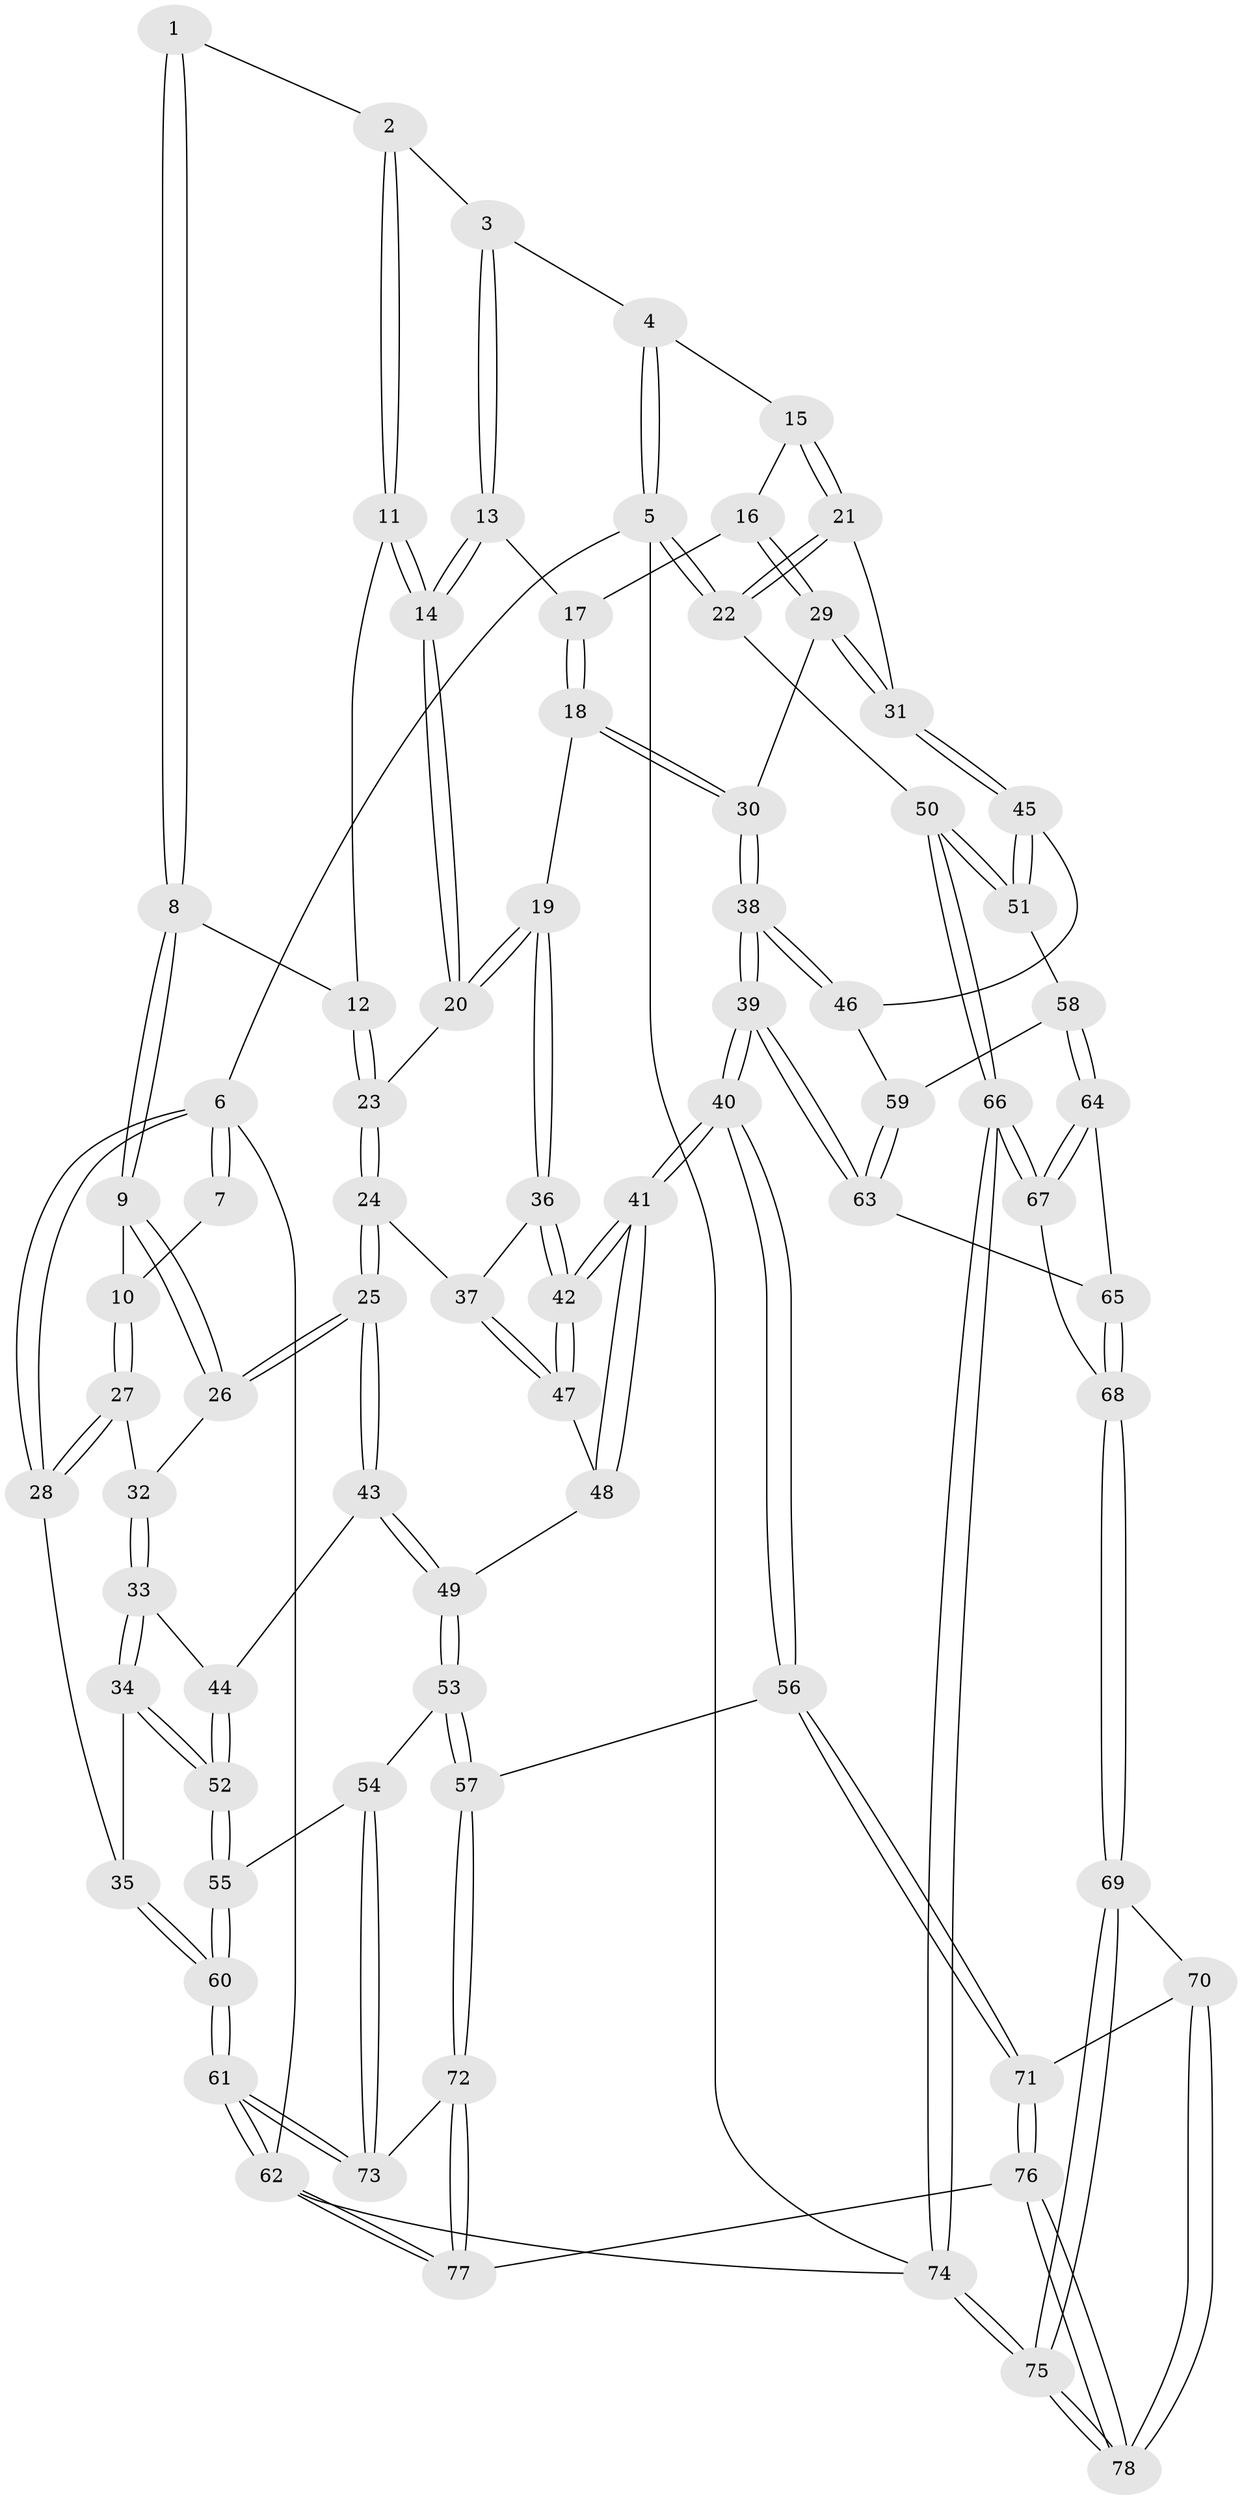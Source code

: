 // coarse degree distribution, {3: 0.2037037037037037, 4: 0.2962962962962963, 6: 0.14814814814814814, 5: 0.35185185185185186}
// Generated by graph-tools (version 1.1) at 2025/24/03/03/25 07:24:40]
// undirected, 78 vertices, 192 edges
graph export_dot {
graph [start="1"]
  node [color=gray90,style=filled];
  1 [pos="+0.30232547090464335+0"];
  2 [pos="+0.4811394045285734+0"];
  3 [pos="+0.5412766283253967+0"];
  4 [pos="+0.8488415163469931+0"];
  5 [pos="+1+0"];
  6 [pos="+0+0"];
  7 [pos="+0.16487855770464888+0"];
  8 [pos="+0.25075217294732155+0.13434346036350733"];
  9 [pos="+0.21171362297952423+0.14933724978630575"];
  10 [pos="+0.17968731500091664+0.13829992290408585"];
  11 [pos="+0.3719901114254171+0.1273405873728799"];
  12 [pos="+0.36675692117218833+0.13249113836969253"];
  13 [pos="+0.56413669650321+0"];
  14 [pos="+0.5267373072273237+0.2013245330710687"];
  15 [pos="+0.8533806549022566+0.1134033296753257"];
  16 [pos="+0.8136712028313325+0.1364527963494216"];
  17 [pos="+0.6872815431163032+0.11830249337507823"];
  18 [pos="+0.6030340719249488+0.3022973324623611"];
  19 [pos="+0.5925793656287869+0.3020502535035474"];
  20 [pos="+0.5635747822499908+0.2838227388460019"];
  21 [pos="+1+0.2500486466086032"];
  22 [pos="+1+0.24330567755311186"];
  23 [pos="+0.36436732788383663+0.2952067729174733"];
  24 [pos="+0.3022369639763592+0.3543444680940365"];
  25 [pos="+0.28531160519861903+0.3624569361820706"];
  26 [pos="+0.2595778701213432+0.3413807096531347"];
  27 [pos="+0.10785469436272527+0.1564288196886698"];
  28 [pos="+0+0.0038220371969005244"];
  29 [pos="+0.7749078038198586+0.326668060298315"];
  30 [pos="+0.6790127302090118+0.3458857912329237"];
  31 [pos="+0.8952568208529025+0.3700057363242656"];
  32 [pos="+0.11801013782771727+0.3127871601837669"];
  33 [pos="+0.010664919935543435+0.3660415508941448"];
  34 [pos="+0+0.384426856827085"];
  35 [pos="+0+0.3748077934611077"];
  36 [pos="+0.5105466117578916+0.4252201732423138"];
  37 [pos="+0.4572398627575408+0.42524410858065803"];
  38 [pos="+0.6868569175613248+0.5600229086960418"];
  39 [pos="+0.5997409768588373+0.6811331466518726"];
  40 [pos="+0.5619663569985237+0.7074031436508104"];
  41 [pos="+0.5552161723225868+0.6937588810873278"];
  42 [pos="+0.5352547240595567+0.6229455318235797"];
  43 [pos="+0.2731914371007819+0.4247376376118444"];
  44 [pos="+0.17423072736732784+0.47658415477265714"];
  45 [pos="+0.8768855276994901+0.5116124308838867"];
  46 [pos="+0.8226740251619117+0.5358824474612522"];
  47 [pos="+0.4179279624026447+0.48270083636894895"];
  48 [pos="+0.3078681358757292+0.48089217604159185"];
  49 [pos="+0.29964820840224554+0.4770948886562561"];
  50 [pos="+1+0.7078999505707524"];
  51 [pos="+0.9511034630389655+0.5796720690860321"];
  52 [pos="+0.11418237562437962+0.5679492548790852"];
  53 [pos="+0.2664374122866222+0.664885098669882"];
  54 [pos="+0.17537639424487797+0.7067180909212767"];
  55 [pos="+0.12561620479171604+0.6978810117439119"];
  56 [pos="+0.5595805135192092+0.7128643593543424"];
  57 [pos="+0.5554950903001054+0.7150880082506101"];
  58 [pos="+0.8676396369745061+0.6530246075909264"];
  59 [pos="+0.835437928652791+0.6348116897111776"];
  60 [pos="+0+0.909638801459002"];
  61 [pos="+0+1"];
  62 [pos="+0+1"];
  63 [pos="+0.7427689262502509+0.6933502685591567"];
  64 [pos="+0.8620871082490903+0.691735115823727"];
  65 [pos="+0.7859865119197046+0.7063977942259794"];
  66 [pos="+1+0.7524607596248823"];
  67 [pos="+0.9879459149424246+0.7938044508601373"];
  68 [pos="+0.8934813959459621+0.8364822242625203"];
  69 [pos="+0.8472768247915343+0.8753353199267762"];
  70 [pos="+0.7174670465665425+0.900705424340372"];
  71 [pos="+0.6877409581847596+0.874453159413492"];
  72 [pos="+0.35255386993104465+0.9856342108636169"];
  73 [pos="+0.237896377022529+0.8195076925629546"];
  74 [pos="+1+1"];
  75 [pos="+1+1"];
  76 [pos="+0.377060379110657+1"];
  77 [pos="+0.314504332006353+1"];
  78 [pos="+0.7301950752571676+1"];
  1 -- 2;
  1 -- 8;
  1 -- 8;
  2 -- 3;
  2 -- 11;
  2 -- 11;
  3 -- 4;
  3 -- 13;
  3 -- 13;
  4 -- 5;
  4 -- 5;
  4 -- 15;
  5 -- 6;
  5 -- 22;
  5 -- 22;
  5 -- 74;
  6 -- 7;
  6 -- 7;
  6 -- 28;
  6 -- 28;
  6 -- 62;
  7 -- 10;
  8 -- 9;
  8 -- 9;
  8 -- 12;
  9 -- 10;
  9 -- 26;
  9 -- 26;
  10 -- 27;
  10 -- 27;
  11 -- 12;
  11 -- 14;
  11 -- 14;
  12 -- 23;
  12 -- 23;
  13 -- 14;
  13 -- 14;
  13 -- 17;
  14 -- 20;
  14 -- 20;
  15 -- 16;
  15 -- 21;
  15 -- 21;
  16 -- 17;
  16 -- 29;
  16 -- 29;
  17 -- 18;
  17 -- 18;
  18 -- 19;
  18 -- 30;
  18 -- 30;
  19 -- 20;
  19 -- 20;
  19 -- 36;
  19 -- 36;
  20 -- 23;
  21 -- 22;
  21 -- 22;
  21 -- 31;
  22 -- 50;
  23 -- 24;
  23 -- 24;
  24 -- 25;
  24 -- 25;
  24 -- 37;
  25 -- 26;
  25 -- 26;
  25 -- 43;
  25 -- 43;
  26 -- 32;
  27 -- 28;
  27 -- 28;
  27 -- 32;
  28 -- 35;
  29 -- 30;
  29 -- 31;
  29 -- 31;
  30 -- 38;
  30 -- 38;
  31 -- 45;
  31 -- 45;
  32 -- 33;
  32 -- 33;
  33 -- 34;
  33 -- 34;
  33 -- 44;
  34 -- 35;
  34 -- 52;
  34 -- 52;
  35 -- 60;
  35 -- 60;
  36 -- 37;
  36 -- 42;
  36 -- 42;
  37 -- 47;
  37 -- 47;
  38 -- 39;
  38 -- 39;
  38 -- 46;
  38 -- 46;
  39 -- 40;
  39 -- 40;
  39 -- 63;
  39 -- 63;
  40 -- 41;
  40 -- 41;
  40 -- 56;
  40 -- 56;
  41 -- 42;
  41 -- 42;
  41 -- 48;
  41 -- 48;
  42 -- 47;
  42 -- 47;
  43 -- 44;
  43 -- 49;
  43 -- 49;
  44 -- 52;
  44 -- 52;
  45 -- 46;
  45 -- 51;
  45 -- 51;
  46 -- 59;
  47 -- 48;
  48 -- 49;
  49 -- 53;
  49 -- 53;
  50 -- 51;
  50 -- 51;
  50 -- 66;
  50 -- 66;
  51 -- 58;
  52 -- 55;
  52 -- 55;
  53 -- 54;
  53 -- 57;
  53 -- 57;
  54 -- 55;
  54 -- 73;
  54 -- 73;
  55 -- 60;
  55 -- 60;
  56 -- 57;
  56 -- 71;
  56 -- 71;
  57 -- 72;
  57 -- 72;
  58 -- 59;
  58 -- 64;
  58 -- 64;
  59 -- 63;
  59 -- 63;
  60 -- 61;
  60 -- 61;
  61 -- 62;
  61 -- 62;
  61 -- 73;
  61 -- 73;
  62 -- 77;
  62 -- 77;
  62 -- 74;
  63 -- 65;
  64 -- 65;
  64 -- 67;
  64 -- 67;
  65 -- 68;
  65 -- 68;
  66 -- 67;
  66 -- 67;
  66 -- 74;
  66 -- 74;
  67 -- 68;
  68 -- 69;
  68 -- 69;
  69 -- 70;
  69 -- 75;
  69 -- 75;
  70 -- 71;
  70 -- 78;
  70 -- 78;
  71 -- 76;
  71 -- 76;
  72 -- 73;
  72 -- 77;
  72 -- 77;
  74 -- 75;
  74 -- 75;
  75 -- 78;
  75 -- 78;
  76 -- 77;
  76 -- 78;
  76 -- 78;
}
